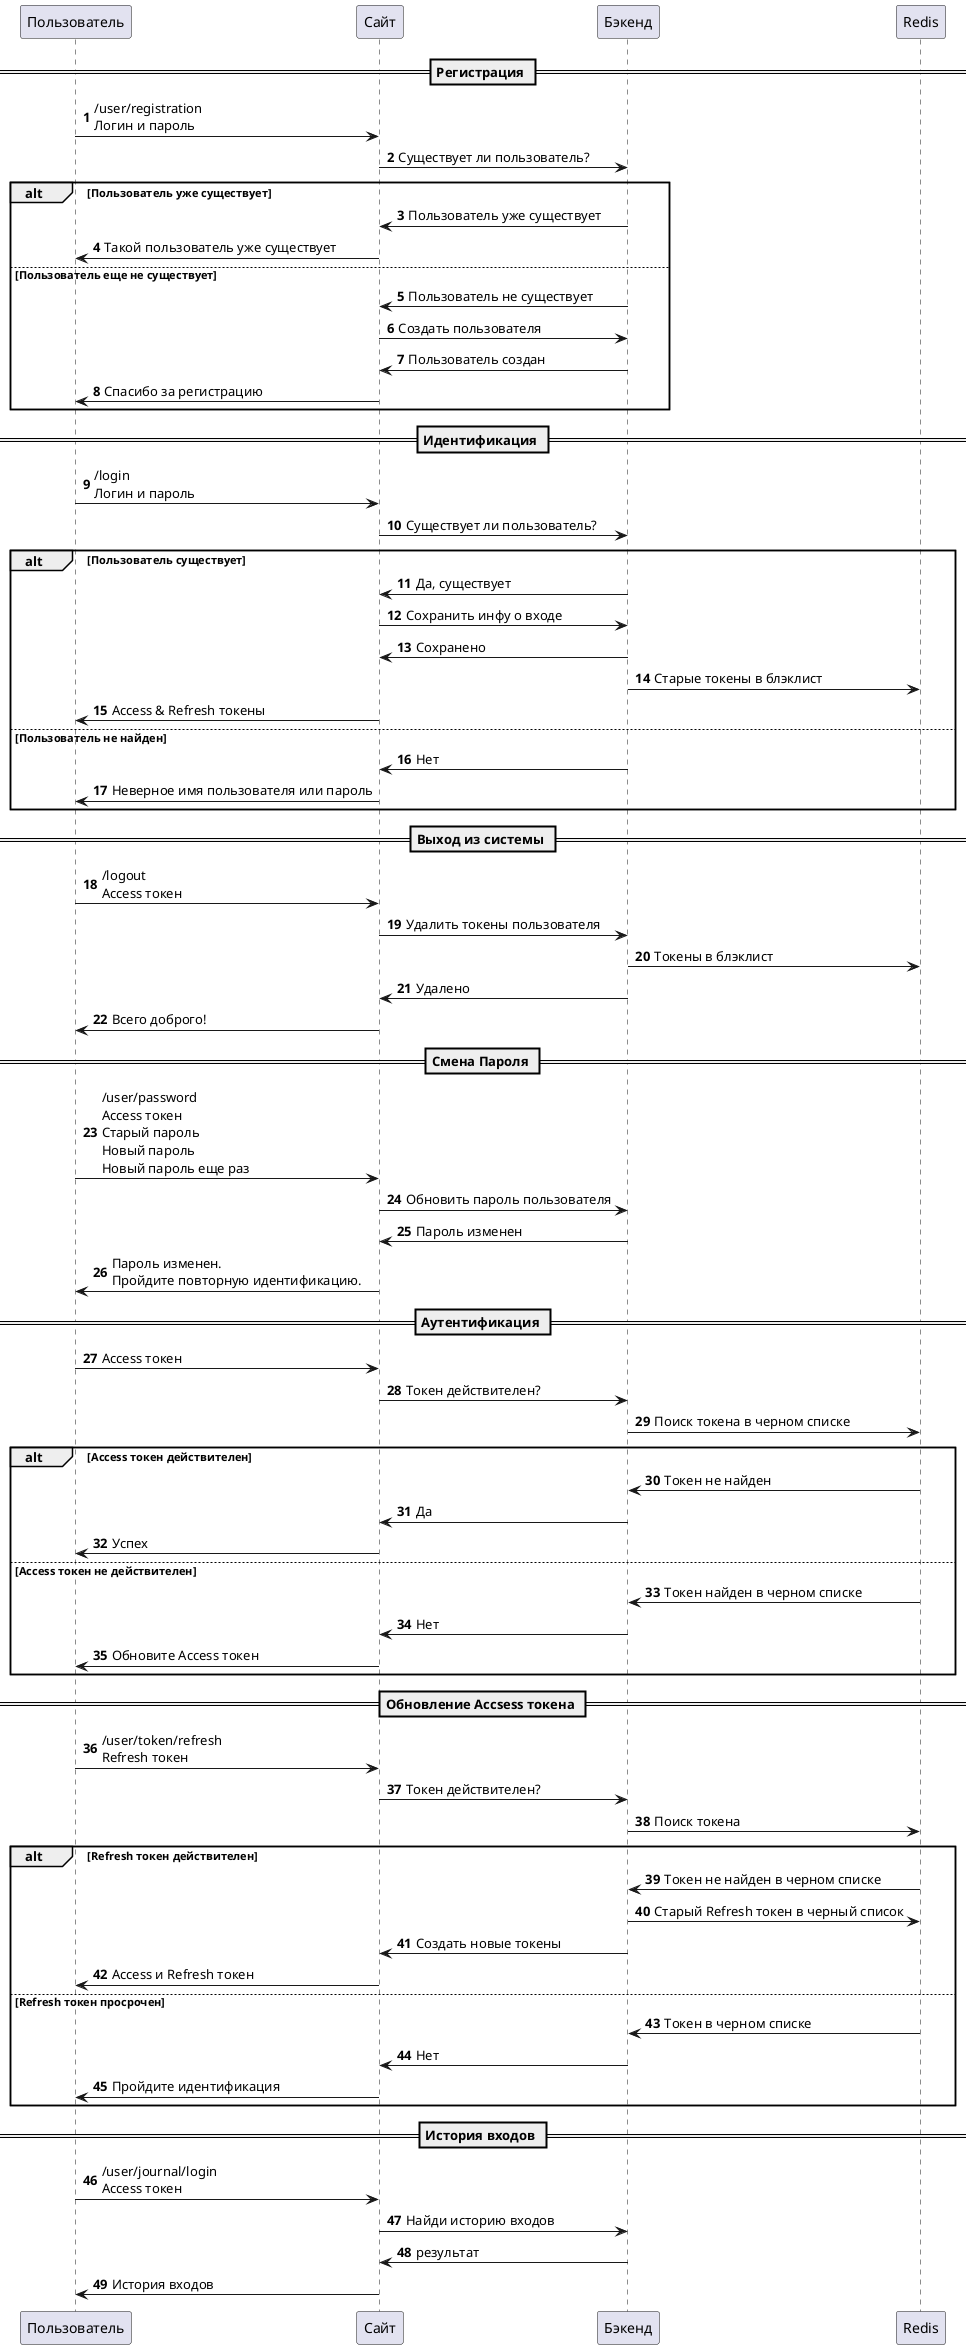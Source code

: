 @startuml
autonumber
== Регистрация ==
Пользователь -> Сайт : /user/registration\nЛогин и пароль
Сайт -> Бэкенд : Существует ли пользователь?

alt Пользователь уже существует
Бэкенд -> Сайт: Пользователь уже существует
Сайт -> Пользователь: Такой пользователь уже существует
else Пользователь еще не существует
Бэкенд -> Сайт: Пользователь не существует
Сайт -> Бэкенд : Создать пользователя
Бэкенд -> Сайт: Пользователь создан
Сайт -> Пользователь: Спасибо за регистрацию
end


== Идентификация ==
Пользователь -> Сайт : /login\nЛогин и пароль
Сайт -> Бэкенд : Существует ли пользователь?

alt Пользователь существует
Бэкенд -> Сайт: Да, существует
Сайт -> Бэкенд: Сохранить инфу о входе
Бэкенд -> Сайт: Сохранено
Бэкенд -> Redis: Старые токены в блэклист
Сайт -> Пользователь: Access & Refresh токены
else Пользователь не найден
Бэкенд -> Сайт: Нет
Сайт -> Пользователь: Неверное имя пользователя или пароль
end


== Выход из системы ==
Пользователь -> Сайт : /logout\nAccess токен
Сайт -> Бэкенд : Удалить токены пользователя
Бэкенд -> Redis: Токены в блэклист
Бэкенд -> Сайт: Удалено
Сайт -> Пользователь: Всего доброго!


== Смена Пароля ==
Пользователь -> Сайт : /user/password\nAccess токен\nСтарый пароль\nНовый пароль\nНовый пароль еще раз
Сайт -> Бэкенд : Обновить пароль пользователя
Бэкенд -> Сайт: Пароль изменен
Сайт -> Пользователь: Пароль изменен.\nПройдите повторную идентификацию.


== Аутентификация ==
Пользователь -> Сайт : Access токен
Сайт -> Бэкенд : Токен действителен?
Бэкенд -> Redis: Поиск токена в черном списке

alt Access токен действителен
Redis -> Бэкенд: Токен не найден
Бэкенд -> Сайт: Да
Сайт -> Пользователь: Успех

else Access токен не действителен
Redis -> Бэкенд: Токен найден в черном списке
Бэкенд -> Сайт: Нет
Сайт -> Пользователь: Обновите Access токен
end


== Обновление Accsess токена ==
Пользователь -> Сайт : /user/token/refresh\nRefresh токен
Сайт -> Бэкенд : Токен действителен?
Бэкенд -> Redis: Поиск токена

alt Refresh токен действителен
Redis -> Бэкенд: Токен не найден в черном списке
Бэкенд -> Redis: Старый Refresh токен в черный список
Бэкенд -> Сайт: Создать новые токены
Сайт -> Пользователь: Access и Refresh токен

else Refresh токен просрочен
Redis -> Бэкенд: Токен в черном списке
Бэкенд -> Сайт: Нет
Сайт -> Пользователь: Пройдите идентификация
end


== История входов ==
Пользователь -> Сайт : /user/journal/login \nAccess токен
Сайт -> Бэкенд : Найди историю входов
Бэкенд -> Сайт: результат
Сайт -> Пользователь: История входов
@enduml
